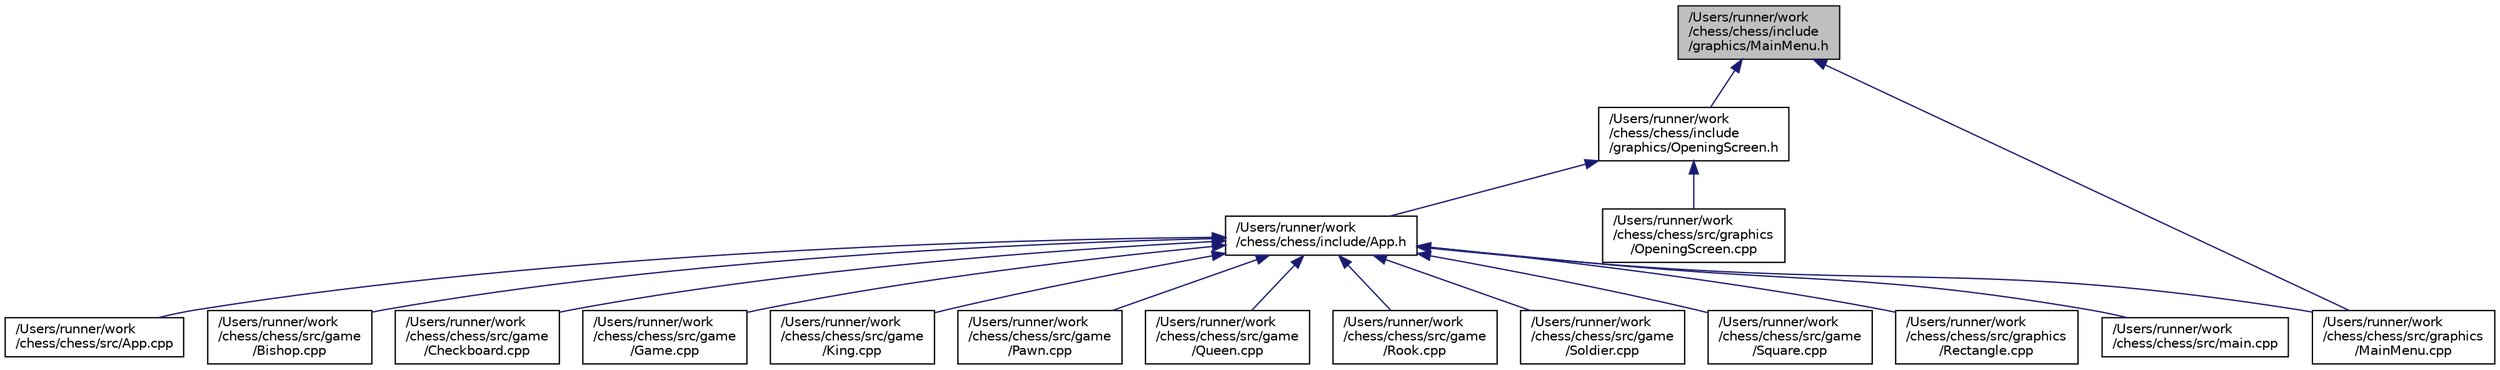 digraph "/Users/runner/work/chess/chess/include/graphics/MainMenu.h"
{
 // LATEX_PDF_SIZE
  bgcolor="transparent";
  edge [fontname="Helvetica",fontsize="10",labelfontname="Helvetica",labelfontsize="10"];
  node [fontname="Helvetica",fontsize="10",shape=record];
  Node1 [label="/Users/runner/work\l/chess/chess/include\l/graphics/MainMenu.h",height=0.2,width=0.4,color="black", fillcolor="grey75", style="filled", fontcolor="black",tooltip=" "];
  Node1 -> Node2 [dir="back",color="midnightblue",fontsize="10",style="solid",fontname="Helvetica"];
  Node2 [label="/Users/runner/work\l/chess/chess/include\l/graphics/OpeningScreen.h",height=0.2,width=0.4,color="black",URL="$d5/d70/OpeningScreen_8h.html",tooltip=" "];
  Node2 -> Node3 [dir="back",color="midnightblue",fontsize="10",style="solid",fontname="Helvetica"];
  Node3 [label="/Users/runner/work\l/chess/chess/include/App.h",height=0.2,width=0.4,color="black",URL="$de/d8b/App_8h.html",tooltip=" "];
  Node3 -> Node4 [dir="back",color="midnightblue",fontsize="10",style="solid",fontname="Helvetica"];
  Node4 [label="/Users/runner/work\l/chess/chess/src/App.cpp",height=0.2,width=0.4,color="black",URL="$db/d4d/App_8cpp.html",tooltip=" "];
  Node3 -> Node5 [dir="back",color="midnightblue",fontsize="10",style="solid",fontname="Helvetica"];
  Node5 [label="/Users/runner/work\l/chess/chess/src/game\l/Bishop.cpp",height=0.2,width=0.4,color="black",URL="$d0/d57/Bishop_8cpp.html",tooltip=" "];
  Node3 -> Node6 [dir="back",color="midnightblue",fontsize="10",style="solid",fontname="Helvetica"];
  Node6 [label="/Users/runner/work\l/chess/chess/src/game\l/Checkboard.cpp",height=0.2,width=0.4,color="black",URL="$d8/d7c/Checkboard_8cpp.html",tooltip=" "];
  Node3 -> Node7 [dir="back",color="midnightblue",fontsize="10",style="solid",fontname="Helvetica"];
  Node7 [label="/Users/runner/work\l/chess/chess/src/game\l/Game.cpp",height=0.2,width=0.4,color="black",URL="$d0/dc4/Game_8cpp.html",tooltip=" "];
  Node3 -> Node8 [dir="back",color="midnightblue",fontsize="10",style="solid",fontname="Helvetica"];
  Node8 [label="/Users/runner/work\l/chess/chess/src/game\l/King.cpp",height=0.2,width=0.4,color="black",URL="$d1/dae/King_8cpp.html",tooltip=" "];
  Node3 -> Node9 [dir="back",color="midnightblue",fontsize="10",style="solid",fontname="Helvetica"];
  Node9 [label="/Users/runner/work\l/chess/chess/src/game\l/Pawn.cpp",height=0.2,width=0.4,color="black",URL="$d9/d55/Pawn_8cpp.html",tooltip=" "];
  Node3 -> Node10 [dir="back",color="midnightblue",fontsize="10",style="solid",fontname="Helvetica"];
  Node10 [label="/Users/runner/work\l/chess/chess/src/game\l/Queen.cpp",height=0.2,width=0.4,color="black",URL="$d8/da0/Queen_8cpp.html",tooltip=" "];
  Node3 -> Node11 [dir="back",color="midnightblue",fontsize="10",style="solid",fontname="Helvetica"];
  Node11 [label="/Users/runner/work\l/chess/chess/src/game\l/Rook.cpp",height=0.2,width=0.4,color="black",URL="$d5/d25/Rook_8cpp.html",tooltip=" "];
  Node3 -> Node12 [dir="back",color="midnightblue",fontsize="10",style="solid",fontname="Helvetica"];
  Node12 [label="/Users/runner/work\l/chess/chess/src/game\l/Soldier.cpp",height=0.2,width=0.4,color="black",URL="$d2/d39/Soldier_8cpp.html",tooltip=" "];
  Node3 -> Node13 [dir="back",color="midnightblue",fontsize="10",style="solid",fontname="Helvetica"];
  Node13 [label="/Users/runner/work\l/chess/chess/src/game\l/Square.cpp",height=0.2,width=0.4,color="black",URL="$d1/d8e/Square_8cpp.html",tooltip=" "];
  Node3 -> Node14 [dir="back",color="midnightblue",fontsize="10",style="solid",fontname="Helvetica"];
  Node14 [label="/Users/runner/work\l/chess/chess/src/graphics\l/MainMenu.cpp",height=0.2,width=0.4,color="black",URL="$d4/dd8/MainMenu_8cpp.html",tooltip=" "];
  Node3 -> Node15 [dir="back",color="midnightblue",fontsize="10",style="solid",fontname="Helvetica"];
  Node15 [label="/Users/runner/work\l/chess/chess/src/graphics\l/Rectangle.cpp",height=0.2,width=0.4,color="black",URL="$d5/dfd/Rectangle_8cpp.html",tooltip=" "];
  Node3 -> Node16 [dir="back",color="midnightblue",fontsize="10",style="solid",fontname="Helvetica"];
  Node16 [label="/Users/runner/work\l/chess/chess/src/main.cpp",height=0.2,width=0.4,color="black",URL="$df/d0a/main_8cpp.html",tooltip=" "];
  Node2 -> Node17 [dir="back",color="midnightblue",fontsize="10",style="solid",fontname="Helvetica"];
  Node17 [label="/Users/runner/work\l/chess/chess/src/graphics\l/OpeningScreen.cpp",height=0.2,width=0.4,color="black",URL="$d2/dec/OpeningScreen_8cpp.html",tooltip=" "];
  Node1 -> Node14 [dir="back",color="midnightblue",fontsize="10",style="solid",fontname="Helvetica"];
}
